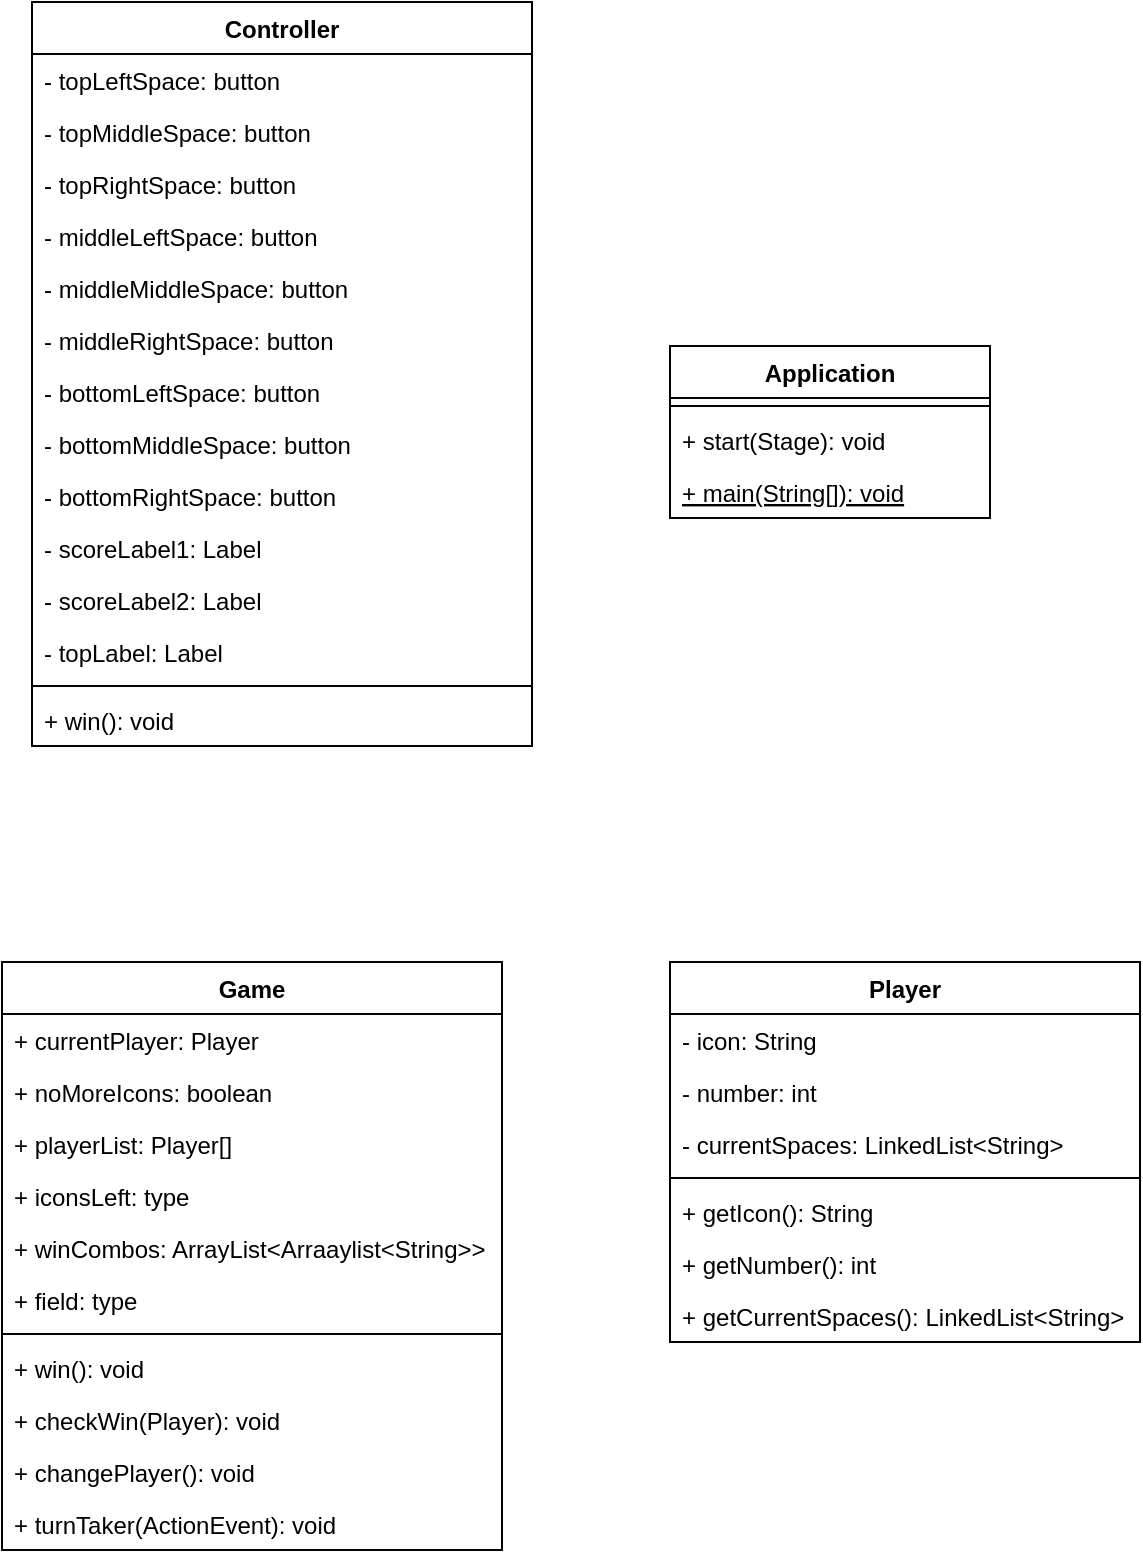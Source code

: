 <mxfile version="20.3.0" type="device"><diagram id="FGEQ5wMIzoIx33KikDtJ" name="Page-1"><mxGraphModel dx="256" dy="626" grid="0" gridSize="10" guides="1" tooltips="1" connect="1" arrows="1" fold="1" page="0" pageScale="1" pageWidth="850" pageHeight="1100" math="0" shadow="0"><root><mxCell id="0"/><mxCell id="1" parent="0"/><mxCell id="XVfiB3_X5jIVUCZ5CyYV-5" value="Game" style="swimlane;fontStyle=1;align=center;verticalAlign=top;childLayout=stackLayout;horizontal=1;startSize=26;horizontalStack=0;resizeParent=1;resizeParentMax=0;resizeLast=0;collapsible=1;marginBottom=0;" vertex="1" parent="1"><mxGeometry x="669" y="761" width="250" height="294" as="geometry"/></mxCell><mxCell id="XVfiB3_X5jIVUCZ5CyYV-6" value="+ currentPlayer: Player" style="text;strokeColor=none;fillColor=none;align=left;verticalAlign=top;spacingLeft=4;spacingRight=4;overflow=hidden;rotatable=0;points=[[0,0.5],[1,0.5]];portConstraint=eastwest;" vertex="1" parent="XVfiB3_X5jIVUCZ5CyYV-5"><mxGeometry y="26" width="250" height="26" as="geometry"/></mxCell><mxCell id="XVfiB3_X5jIVUCZ5CyYV-10" value="+ noMoreIcons: boolean" style="text;strokeColor=none;fillColor=none;align=left;verticalAlign=top;spacingLeft=4;spacingRight=4;overflow=hidden;rotatable=0;points=[[0,0.5],[1,0.5]];portConstraint=eastwest;" vertex="1" parent="XVfiB3_X5jIVUCZ5CyYV-5"><mxGeometry y="52" width="250" height="26" as="geometry"/></mxCell><mxCell id="XVfiB3_X5jIVUCZ5CyYV-11" value="+ playerList: Player[]" style="text;strokeColor=none;fillColor=none;align=left;verticalAlign=top;spacingLeft=4;spacingRight=4;overflow=hidden;rotatable=0;points=[[0,0.5],[1,0.5]];portConstraint=eastwest;" vertex="1" parent="XVfiB3_X5jIVUCZ5CyYV-5"><mxGeometry y="78" width="250" height="26" as="geometry"/></mxCell><mxCell id="XVfiB3_X5jIVUCZ5CyYV-12" value="+ iconsLeft: type" style="text;strokeColor=none;fillColor=none;align=left;verticalAlign=top;spacingLeft=4;spacingRight=4;overflow=hidden;rotatable=0;points=[[0,0.5],[1,0.5]];portConstraint=eastwest;" vertex="1" parent="XVfiB3_X5jIVUCZ5CyYV-5"><mxGeometry y="104" width="250" height="26" as="geometry"/></mxCell><mxCell id="XVfiB3_X5jIVUCZ5CyYV-13" value="+ winCombos: ArrayList&lt;Arraaylist&lt;String&gt;&gt;" style="text;strokeColor=none;fillColor=none;align=left;verticalAlign=top;spacingLeft=4;spacingRight=4;overflow=hidden;rotatable=0;points=[[0,0.5],[1,0.5]];portConstraint=eastwest;" vertex="1" parent="XVfiB3_X5jIVUCZ5CyYV-5"><mxGeometry y="130" width="250" height="26" as="geometry"/></mxCell><mxCell id="XVfiB3_X5jIVUCZ5CyYV-14" value="+ field: type" style="text;strokeColor=none;fillColor=none;align=left;verticalAlign=top;spacingLeft=4;spacingRight=4;overflow=hidden;rotatable=0;points=[[0,0.5],[1,0.5]];portConstraint=eastwest;" vertex="1" parent="XVfiB3_X5jIVUCZ5CyYV-5"><mxGeometry y="156" width="250" height="26" as="geometry"/></mxCell><mxCell id="XVfiB3_X5jIVUCZ5CyYV-7" value="" style="line;strokeWidth=1;fillColor=none;align=left;verticalAlign=middle;spacingTop=-1;spacingLeft=3;spacingRight=3;rotatable=0;labelPosition=right;points=[];portConstraint=eastwest;strokeColor=inherit;" vertex="1" parent="XVfiB3_X5jIVUCZ5CyYV-5"><mxGeometry y="182" width="250" height="8" as="geometry"/></mxCell><mxCell id="XVfiB3_X5jIVUCZ5CyYV-8" value="+ win(): void" style="text;strokeColor=none;fillColor=none;align=left;verticalAlign=top;spacingLeft=4;spacingRight=4;overflow=hidden;rotatable=0;points=[[0,0.5],[1,0.5]];portConstraint=eastwest;" vertex="1" parent="XVfiB3_X5jIVUCZ5CyYV-5"><mxGeometry y="190" width="250" height="26" as="geometry"/></mxCell><mxCell id="XVfiB3_X5jIVUCZ5CyYV-15" value="+ checkWin(Player): void" style="text;strokeColor=none;fillColor=none;align=left;verticalAlign=top;spacingLeft=4;spacingRight=4;overflow=hidden;rotatable=0;points=[[0,0.5],[1,0.5]];portConstraint=eastwest;" vertex="1" parent="XVfiB3_X5jIVUCZ5CyYV-5"><mxGeometry y="216" width="250" height="26" as="geometry"/></mxCell><mxCell id="XVfiB3_X5jIVUCZ5CyYV-16" value="+ changePlayer(): void" style="text;strokeColor=none;fillColor=none;align=left;verticalAlign=top;spacingLeft=4;spacingRight=4;overflow=hidden;rotatable=0;points=[[0,0.5],[1,0.5]];portConstraint=eastwest;" vertex="1" parent="XVfiB3_X5jIVUCZ5CyYV-5"><mxGeometry y="242" width="250" height="26" as="geometry"/></mxCell><mxCell id="XVfiB3_X5jIVUCZ5CyYV-17" value="+ turnTaker(ActionEvent): void" style="text;strokeColor=none;fillColor=none;align=left;verticalAlign=top;spacingLeft=4;spacingRight=4;overflow=hidden;rotatable=0;points=[[0,0.5],[1,0.5]];portConstraint=eastwest;" vertex="1" parent="XVfiB3_X5jIVUCZ5CyYV-5"><mxGeometry y="268" width="250" height="26" as="geometry"/></mxCell><mxCell id="XVfiB3_X5jIVUCZ5CyYV-20" value="Player" style="swimlane;fontStyle=1;align=center;verticalAlign=top;childLayout=stackLayout;horizontal=1;startSize=26;horizontalStack=0;resizeParent=1;resizeParentMax=0;resizeLast=0;collapsible=1;marginBottom=0;" vertex="1" parent="1"><mxGeometry x="1003" y="761" width="235" height="190" as="geometry"/></mxCell><mxCell id="XVfiB3_X5jIVUCZ5CyYV-21" value="- icon: String" style="text;strokeColor=none;fillColor=none;align=left;verticalAlign=top;spacingLeft=4;spacingRight=4;overflow=hidden;rotatable=0;points=[[0,0.5],[1,0.5]];portConstraint=eastwest;" vertex="1" parent="XVfiB3_X5jIVUCZ5CyYV-20"><mxGeometry y="26" width="235" height="26" as="geometry"/></mxCell><mxCell id="XVfiB3_X5jIVUCZ5CyYV-24" value="- number: int" style="text;strokeColor=none;fillColor=none;align=left;verticalAlign=top;spacingLeft=4;spacingRight=4;overflow=hidden;rotatable=0;points=[[0,0.5],[1,0.5]];portConstraint=eastwest;" vertex="1" parent="XVfiB3_X5jIVUCZ5CyYV-20"><mxGeometry y="52" width="235" height="26" as="geometry"/></mxCell><mxCell id="XVfiB3_X5jIVUCZ5CyYV-25" value="- currentSpaces: LinkedList&lt;String&gt;" style="text;strokeColor=none;fillColor=none;align=left;verticalAlign=top;spacingLeft=4;spacingRight=4;overflow=hidden;rotatable=0;points=[[0,0.5],[1,0.5]];portConstraint=eastwest;" vertex="1" parent="XVfiB3_X5jIVUCZ5CyYV-20"><mxGeometry y="78" width="235" height="26" as="geometry"/></mxCell><mxCell id="XVfiB3_X5jIVUCZ5CyYV-22" value="" style="line;strokeWidth=1;fillColor=none;align=left;verticalAlign=middle;spacingTop=-1;spacingLeft=3;spacingRight=3;rotatable=0;labelPosition=right;points=[];portConstraint=eastwest;strokeColor=inherit;" vertex="1" parent="XVfiB3_X5jIVUCZ5CyYV-20"><mxGeometry y="104" width="235" height="8" as="geometry"/></mxCell><mxCell id="XVfiB3_X5jIVUCZ5CyYV-23" value="+ getIcon(): String" style="text;strokeColor=none;fillColor=none;align=left;verticalAlign=top;spacingLeft=4;spacingRight=4;overflow=hidden;rotatable=0;points=[[0,0.5],[1,0.5]];portConstraint=eastwest;" vertex="1" parent="XVfiB3_X5jIVUCZ5CyYV-20"><mxGeometry y="112" width="235" height="26" as="geometry"/></mxCell><mxCell id="XVfiB3_X5jIVUCZ5CyYV-27" value="+ getNumber(): int" style="text;strokeColor=none;fillColor=none;align=left;verticalAlign=top;spacingLeft=4;spacingRight=4;overflow=hidden;rotatable=0;points=[[0,0.5],[1,0.5]];portConstraint=eastwest;" vertex="1" parent="XVfiB3_X5jIVUCZ5CyYV-20"><mxGeometry y="138" width="235" height="26" as="geometry"/></mxCell><mxCell id="XVfiB3_X5jIVUCZ5CyYV-28" value="+ getCurrentSpaces(): LinkedList&lt;String&gt;" style="text;strokeColor=none;fillColor=none;align=left;verticalAlign=top;spacingLeft=4;spacingRight=4;overflow=hidden;rotatable=0;points=[[0,0.5],[1,0.5]];portConstraint=eastwest;" vertex="1" parent="XVfiB3_X5jIVUCZ5CyYV-20"><mxGeometry y="164" width="235" height="26" as="geometry"/></mxCell><mxCell id="XVfiB3_X5jIVUCZ5CyYV-41" value="Application" style="swimlane;fontStyle=1;align=center;verticalAlign=top;childLayout=stackLayout;horizontal=1;startSize=26;horizontalStack=0;resizeParent=1;resizeParentMax=0;resizeLast=0;collapsible=1;marginBottom=0;" vertex="1" parent="1"><mxGeometry x="1003" y="453" width="160" height="86" as="geometry"/></mxCell><mxCell id="XVfiB3_X5jIVUCZ5CyYV-43" value="" style="line;strokeWidth=1;fillColor=none;align=left;verticalAlign=middle;spacingTop=-1;spacingLeft=3;spacingRight=3;rotatable=0;labelPosition=right;points=[];portConstraint=eastwest;strokeColor=inherit;" vertex="1" parent="XVfiB3_X5jIVUCZ5CyYV-41"><mxGeometry y="26" width="160" height="8" as="geometry"/></mxCell><mxCell id="XVfiB3_X5jIVUCZ5CyYV-44" value="+ start(Stage): void" style="text;strokeColor=none;fillColor=none;align=left;verticalAlign=top;spacingLeft=4;spacingRight=4;overflow=hidden;rotatable=0;points=[[0,0.5],[1,0.5]];portConstraint=eastwest;" vertex="1" parent="XVfiB3_X5jIVUCZ5CyYV-41"><mxGeometry y="34" width="160" height="26" as="geometry"/></mxCell><mxCell id="XVfiB3_X5jIVUCZ5CyYV-45" value="+ main(String[]): void" style="text;strokeColor=none;fillColor=none;align=left;verticalAlign=top;spacingLeft=4;spacingRight=4;overflow=hidden;rotatable=0;points=[[0,0.5],[1,0.5]];portConstraint=eastwest;fontStyle=4" vertex="1" parent="XVfiB3_X5jIVUCZ5CyYV-41"><mxGeometry y="60" width="160" height="26" as="geometry"/></mxCell><mxCell id="XVfiB3_X5jIVUCZ5CyYV-46" value="Controller" style="swimlane;fontStyle=1;align=center;verticalAlign=top;childLayout=stackLayout;horizontal=1;startSize=26;horizontalStack=0;resizeParent=1;resizeParentMax=0;resizeLast=0;collapsible=1;marginBottom=0;" vertex="1" parent="1"><mxGeometry x="684" y="281" width="250" height="372" as="geometry"/></mxCell><mxCell id="XVfiB3_X5jIVUCZ5CyYV-47" value="- topLeftSpace: button" style="text;strokeColor=none;fillColor=none;align=left;verticalAlign=top;spacingLeft=4;spacingRight=4;overflow=hidden;rotatable=0;points=[[0,0.5],[1,0.5]];portConstraint=eastwest;" vertex="1" parent="XVfiB3_X5jIVUCZ5CyYV-46"><mxGeometry y="26" width="250" height="26" as="geometry"/></mxCell><mxCell id="XVfiB3_X5jIVUCZ5CyYV-48" value="- topMiddleSpace: button" style="text;strokeColor=none;fillColor=none;align=left;verticalAlign=top;spacingLeft=4;spacingRight=4;overflow=hidden;rotatable=0;points=[[0,0.5],[1,0.5]];portConstraint=eastwest;" vertex="1" parent="XVfiB3_X5jIVUCZ5CyYV-46"><mxGeometry y="52" width="250" height="26" as="geometry"/></mxCell><mxCell id="XVfiB3_X5jIVUCZ5CyYV-49" value="- topRightSpace: button" style="text;strokeColor=none;fillColor=none;align=left;verticalAlign=top;spacingLeft=4;spacingRight=4;overflow=hidden;rotatable=0;points=[[0,0.5],[1,0.5]];portConstraint=eastwest;" vertex="1" parent="XVfiB3_X5jIVUCZ5CyYV-46"><mxGeometry y="78" width="250" height="26" as="geometry"/></mxCell><mxCell id="XVfiB3_X5jIVUCZ5CyYV-50" value="- middleLeftSpace: button" style="text;strokeColor=none;fillColor=none;align=left;verticalAlign=top;spacingLeft=4;spacingRight=4;overflow=hidden;rotatable=0;points=[[0,0.5],[1,0.5]];portConstraint=eastwest;" vertex="1" parent="XVfiB3_X5jIVUCZ5CyYV-46"><mxGeometry y="104" width="250" height="26" as="geometry"/></mxCell><mxCell id="XVfiB3_X5jIVUCZ5CyYV-51" value="- middleMiddleSpace: button" style="text;strokeColor=none;fillColor=none;align=left;verticalAlign=top;spacingLeft=4;spacingRight=4;overflow=hidden;rotatable=0;points=[[0,0.5],[1,0.5]];portConstraint=eastwest;" vertex="1" parent="XVfiB3_X5jIVUCZ5CyYV-46"><mxGeometry y="130" width="250" height="26" as="geometry"/></mxCell><mxCell id="XVfiB3_X5jIVUCZ5CyYV-52" value="- middleRightSpace: button" style="text;strokeColor=none;fillColor=none;align=left;verticalAlign=top;spacingLeft=4;spacingRight=4;overflow=hidden;rotatable=0;points=[[0,0.5],[1,0.5]];portConstraint=eastwest;" vertex="1" parent="XVfiB3_X5jIVUCZ5CyYV-46"><mxGeometry y="156" width="250" height="26" as="geometry"/></mxCell><mxCell id="XVfiB3_X5jIVUCZ5CyYV-61" value="- bottomLeftSpace: button" style="text;strokeColor=none;fillColor=none;align=left;verticalAlign=top;spacingLeft=4;spacingRight=4;overflow=hidden;rotatable=0;points=[[0,0.5],[1,0.5]];portConstraint=eastwest;" vertex="1" parent="XVfiB3_X5jIVUCZ5CyYV-46"><mxGeometry y="182" width="250" height="26" as="geometry"/></mxCell><mxCell id="XVfiB3_X5jIVUCZ5CyYV-62" value="- bottomMiddleSpace: button" style="text;strokeColor=none;fillColor=none;align=left;verticalAlign=top;spacingLeft=4;spacingRight=4;overflow=hidden;rotatable=0;points=[[0,0.5],[1,0.5]];portConstraint=eastwest;" vertex="1" parent="XVfiB3_X5jIVUCZ5CyYV-46"><mxGeometry y="208" width="250" height="26" as="geometry"/></mxCell><mxCell id="XVfiB3_X5jIVUCZ5CyYV-63" value="- bottomRightSpace: button" style="text;strokeColor=none;fillColor=none;align=left;verticalAlign=top;spacingLeft=4;spacingRight=4;overflow=hidden;rotatable=0;points=[[0,0.5],[1,0.5]];portConstraint=eastwest;" vertex="1" parent="XVfiB3_X5jIVUCZ5CyYV-46"><mxGeometry y="234" width="250" height="26" as="geometry"/></mxCell><mxCell id="XVfiB3_X5jIVUCZ5CyYV-64" value="- scoreLabel1: Label" style="text;strokeColor=none;fillColor=none;align=left;verticalAlign=top;spacingLeft=4;spacingRight=4;overflow=hidden;rotatable=0;points=[[0,0.5],[1,0.5]];portConstraint=eastwest;" vertex="1" parent="XVfiB3_X5jIVUCZ5CyYV-46"><mxGeometry y="260" width="250" height="26" as="geometry"/></mxCell><mxCell id="XVfiB3_X5jIVUCZ5CyYV-65" value="- scoreLabel2: Label" style="text;strokeColor=none;fillColor=none;align=left;verticalAlign=top;spacingLeft=4;spacingRight=4;overflow=hidden;rotatable=0;points=[[0,0.5],[1,0.5]];portConstraint=eastwest;" vertex="1" parent="XVfiB3_X5jIVUCZ5CyYV-46"><mxGeometry y="286" width="250" height="26" as="geometry"/></mxCell><mxCell id="XVfiB3_X5jIVUCZ5CyYV-66" value="- topLabel: Label" style="text;strokeColor=none;fillColor=none;align=left;verticalAlign=top;spacingLeft=4;spacingRight=4;overflow=hidden;rotatable=0;points=[[0,0.5],[1,0.5]];portConstraint=eastwest;" vertex="1" parent="XVfiB3_X5jIVUCZ5CyYV-46"><mxGeometry y="312" width="250" height="26" as="geometry"/></mxCell><mxCell id="XVfiB3_X5jIVUCZ5CyYV-53" value="" style="line;strokeWidth=1;fillColor=none;align=left;verticalAlign=middle;spacingTop=-1;spacingLeft=3;spacingRight=3;rotatable=0;labelPosition=right;points=[];portConstraint=eastwest;strokeColor=inherit;" vertex="1" parent="XVfiB3_X5jIVUCZ5CyYV-46"><mxGeometry y="338" width="250" height="8" as="geometry"/></mxCell><mxCell id="XVfiB3_X5jIVUCZ5CyYV-54" value="+ win(): void" style="text;strokeColor=none;fillColor=none;align=left;verticalAlign=top;spacingLeft=4;spacingRight=4;overflow=hidden;rotatable=0;points=[[0,0.5],[1,0.5]];portConstraint=eastwest;" vertex="1" parent="XVfiB3_X5jIVUCZ5CyYV-46"><mxGeometry y="346" width="250" height="26" as="geometry"/></mxCell></root></mxGraphModel></diagram></mxfile>
